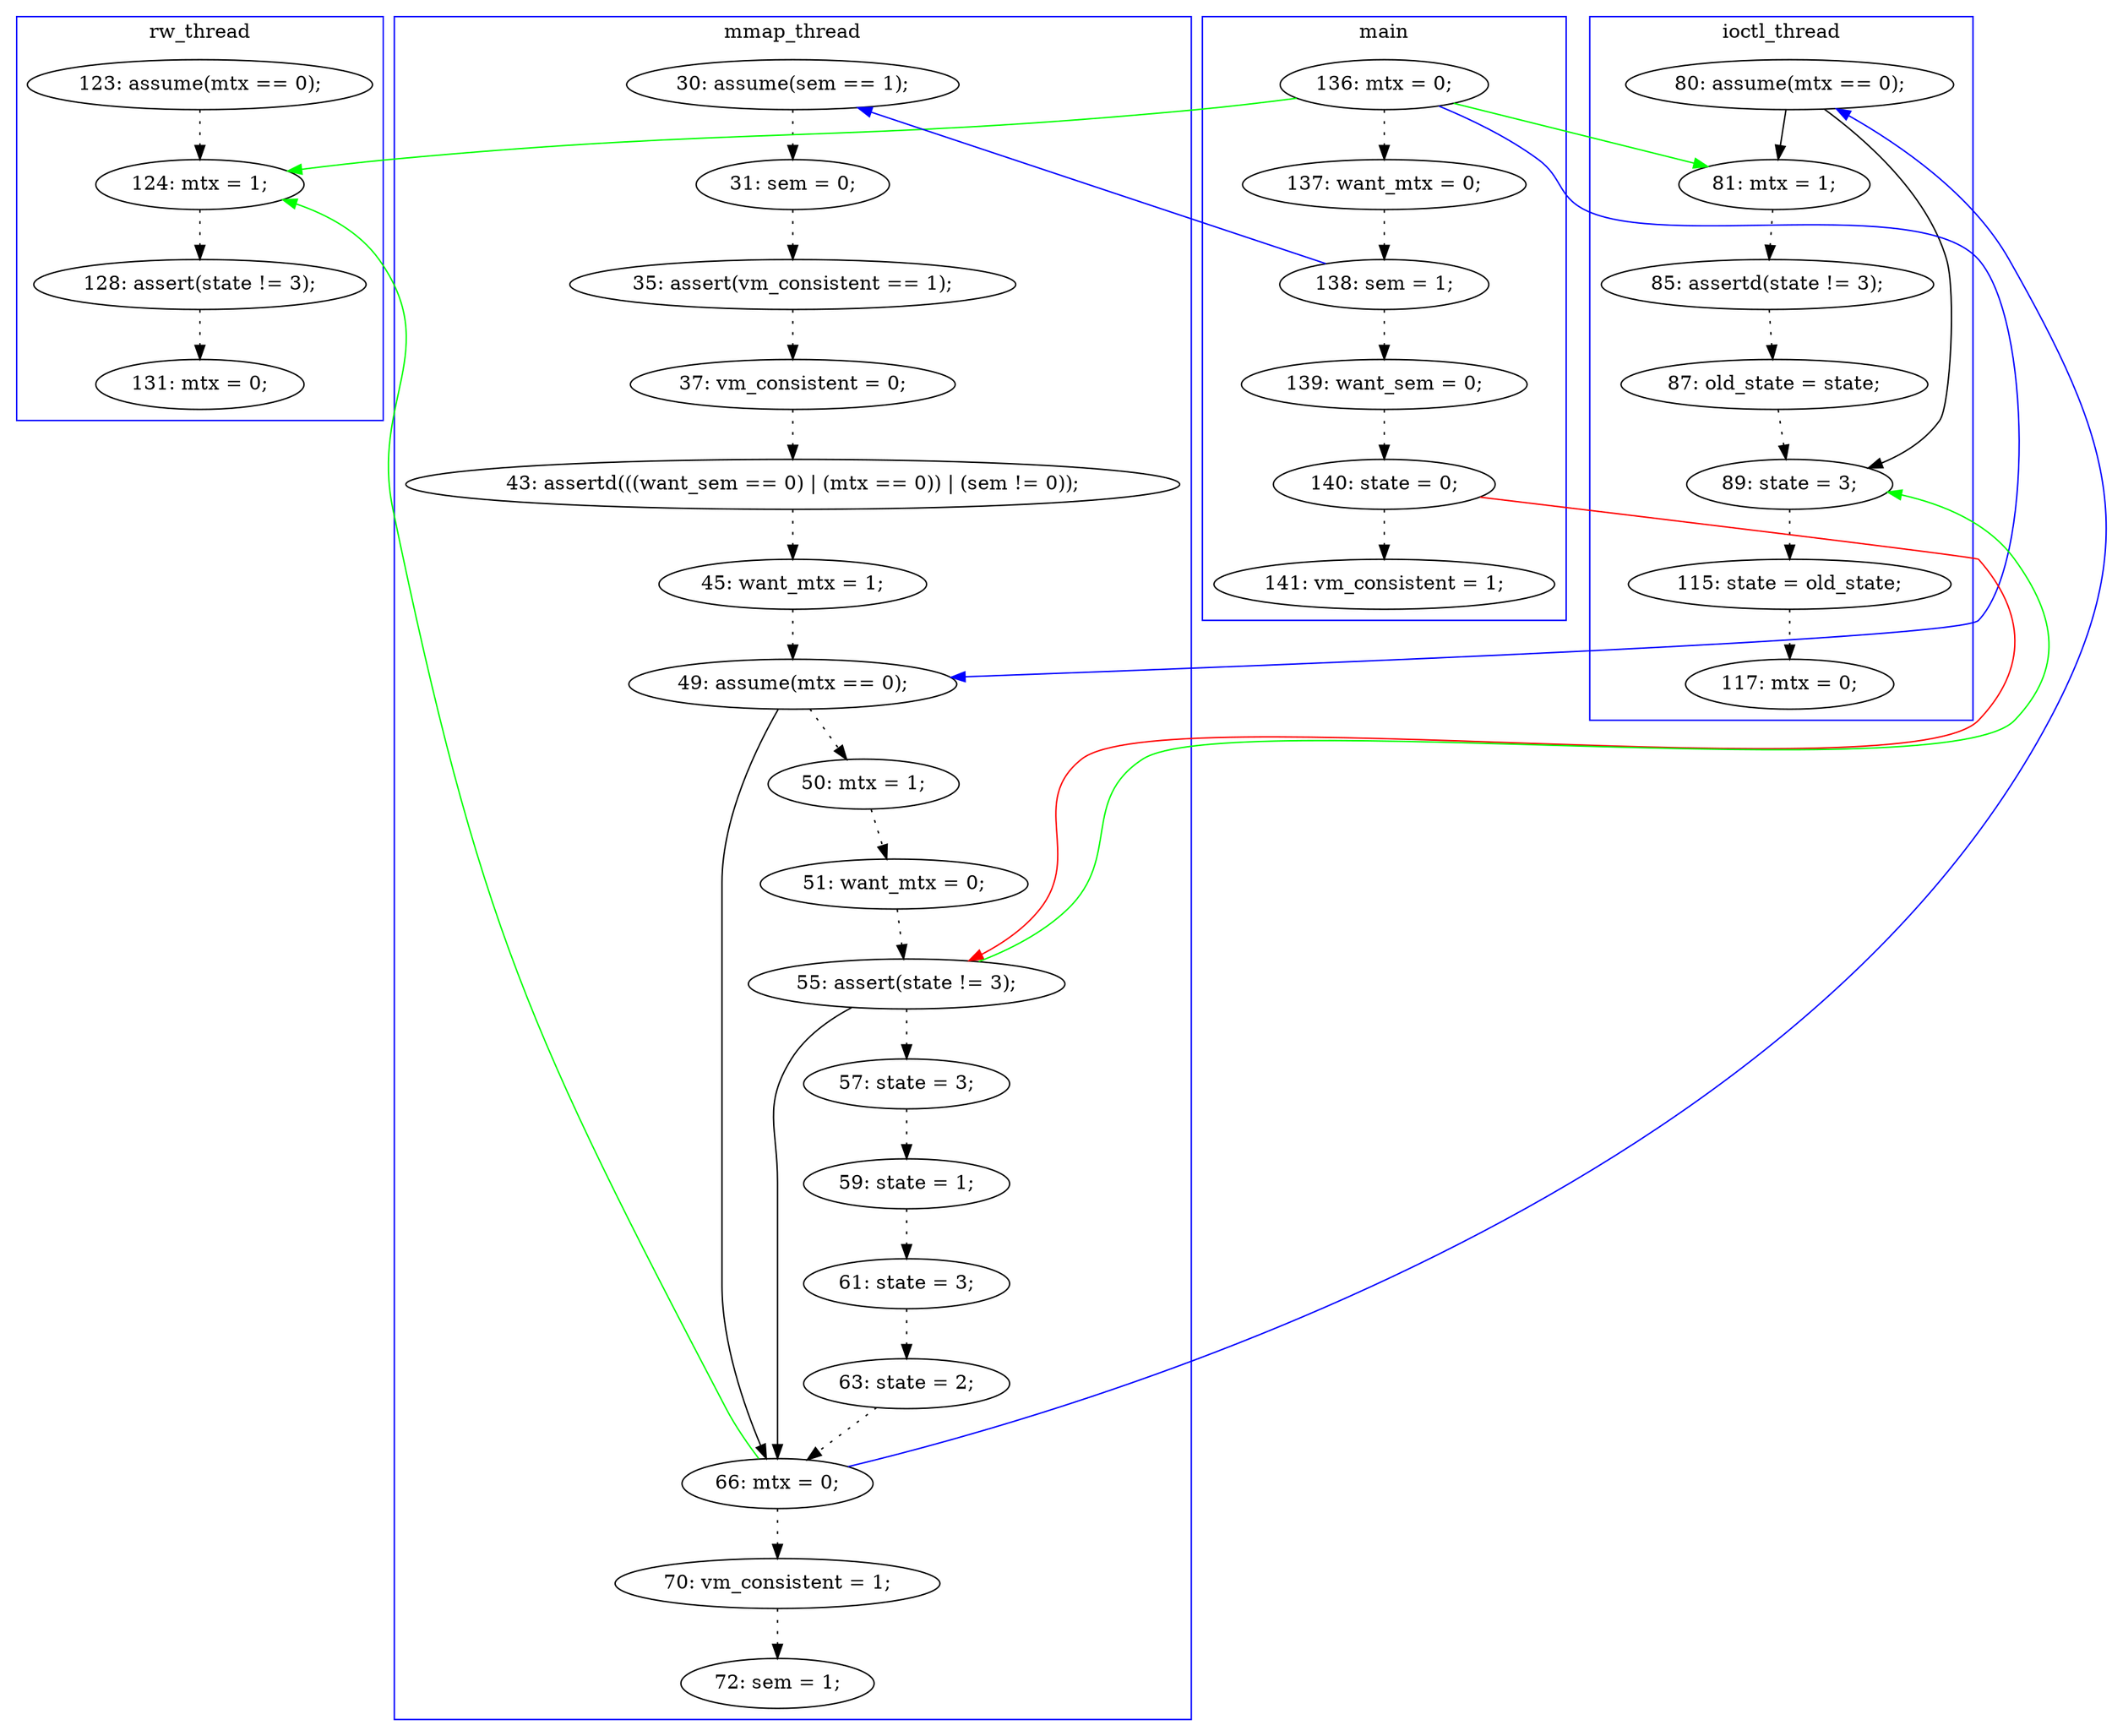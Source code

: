 digraph ProofObject {
	37 -> 38 [style = dotted, color = black]
	28 -> 42 [color = Green, constraint = false]
	18 -> 19 [style = dotted, color = black]
	43 -> 44 [style = dotted, color = black]
	13 -> 15 [style = dotted, color = black]
	15 -> 16 [style = dotted, color = black]
	12 -> 13 [style = dotted, color = black]
	11 -> 12 [style = dotted, color = black]
	26 -> 27 [style = dotted, color = black]
	32 -> 33 [style = dotted, color = black]
	28 -> 29 [style = dotted, color = black]
	31 -> 32 [color = Black]
	2 -> 3 [style = dotted, color = black]
	19 -> 20 [style = dotted, color = black]
	34 -> 35 [style = dotted, color = black]
	6 -> 7 [style = dotted, color = black]
	29 -> 30 [style = dotted, color = black]
	41 -> 42 [style = dotted, color = black]
	4 -> 11 [color = Blue, constraint = false]
	16 -> 17 [style = dotted, color = black]
	5 -> 6 [style = dotted, color = black]
	2 -> 18 [color = Blue, constraint = false]
	20 -> 21 [style = dotted, color = black]
	2 -> 32 [color = Green, constraint = false]
	31 -> 35 [color = Black]
	25 -> 26 [style = dotted, color = black]
	17 -> 18 [style = dotted, color = black]
	18 -> 28 [color = Black]
	28 -> 31 [color = Blue, constraint = false]
	21 -> 35 [color = Green, constraint = false]
	27 -> 28 [style = dotted, color = black]
	21 -> 28 [color = Black]
	24 -> 25 [style = dotted, color = black]
	21 -> 24 [style = dotted, color = black]
	42 -> 43 [style = dotted, color = black]
	2 -> 42 [color = Green, constraint = false]
	35 -> 37 [style = dotted, color = black]
	4 -> 5 [style = dotted, color = black]
	33 -> 34 [style = dotted, color = black]
	3 -> 4 [style = dotted, color = black]
	6 -> 21 [color = Red, constraint = false]
	subgraph cluster0 {
		label = main
		color = blue
		3  [label = "137: want_mtx = 0;"]
		5  [label = "139: want_sem = 0;"]
		7  [label = "141: vm_consistent = 1;"]
		2  [label = "136: mtx = 0;"]
		4  [label = "138: sem = 1;"]
		6  [label = "140: state = 0;"]
	}
	subgraph cluster2 {
		label = ioctl_thread
		color = blue
		33  [label = "85: assertd(state != 3);"]
		35  [label = "89: state = 3;"]
		37  [label = "115: state = old_state;"]
		34  [label = "87: old_state = state;"]
		31  [label = "80: assume(mtx == 0);"]
		32  [label = "81: mtx = 1;"]
		38  [label = "117: mtx = 0;"]
	}
	subgraph cluster3 {
		label = rw_thread
		color = blue
		41  [label = "123: assume(mtx == 0);"]
		42  [label = "124: mtx = 1;"]
		43  [label = "128: assert(state != 3);"]
		44  [label = "131: mtx = 0;"]
	}
	subgraph cluster1 {
		label = mmap_thread
		color = blue
		11  [label = "30: assume(sem == 1);"]
		28  [label = "66: mtx = 0;"]
		19  [label = "50: mtx = 1;"]
		16  [label = "43: assertd(((want_sem == 0) | (mtx == 0)) | (sem != 0));"]
		30  [label = "72: sem = 1;"]
		21  [label = "55: assert(state != 3);"]
		18  [label = "49: assume(mtx == 0);"]
		17  [label = "45: want_mtx = 1;"]
		15  [label = "37: vm_consistent = 0;"]
		24  [label = "57: state = 3;"]
		13  [label = "35: assert(vm_consistent == 1);"]
		29  [label = "70: vm_consistent = 1;"]
		12  [label = "31: sem = 0;"]
		27  [label = "63: state = 2;"]
		26  [label = "61: state = 3;"]
		20  [label = "51: want_mtx = 0;"]
		25  [label = "59: state = 1;"]
	}
}